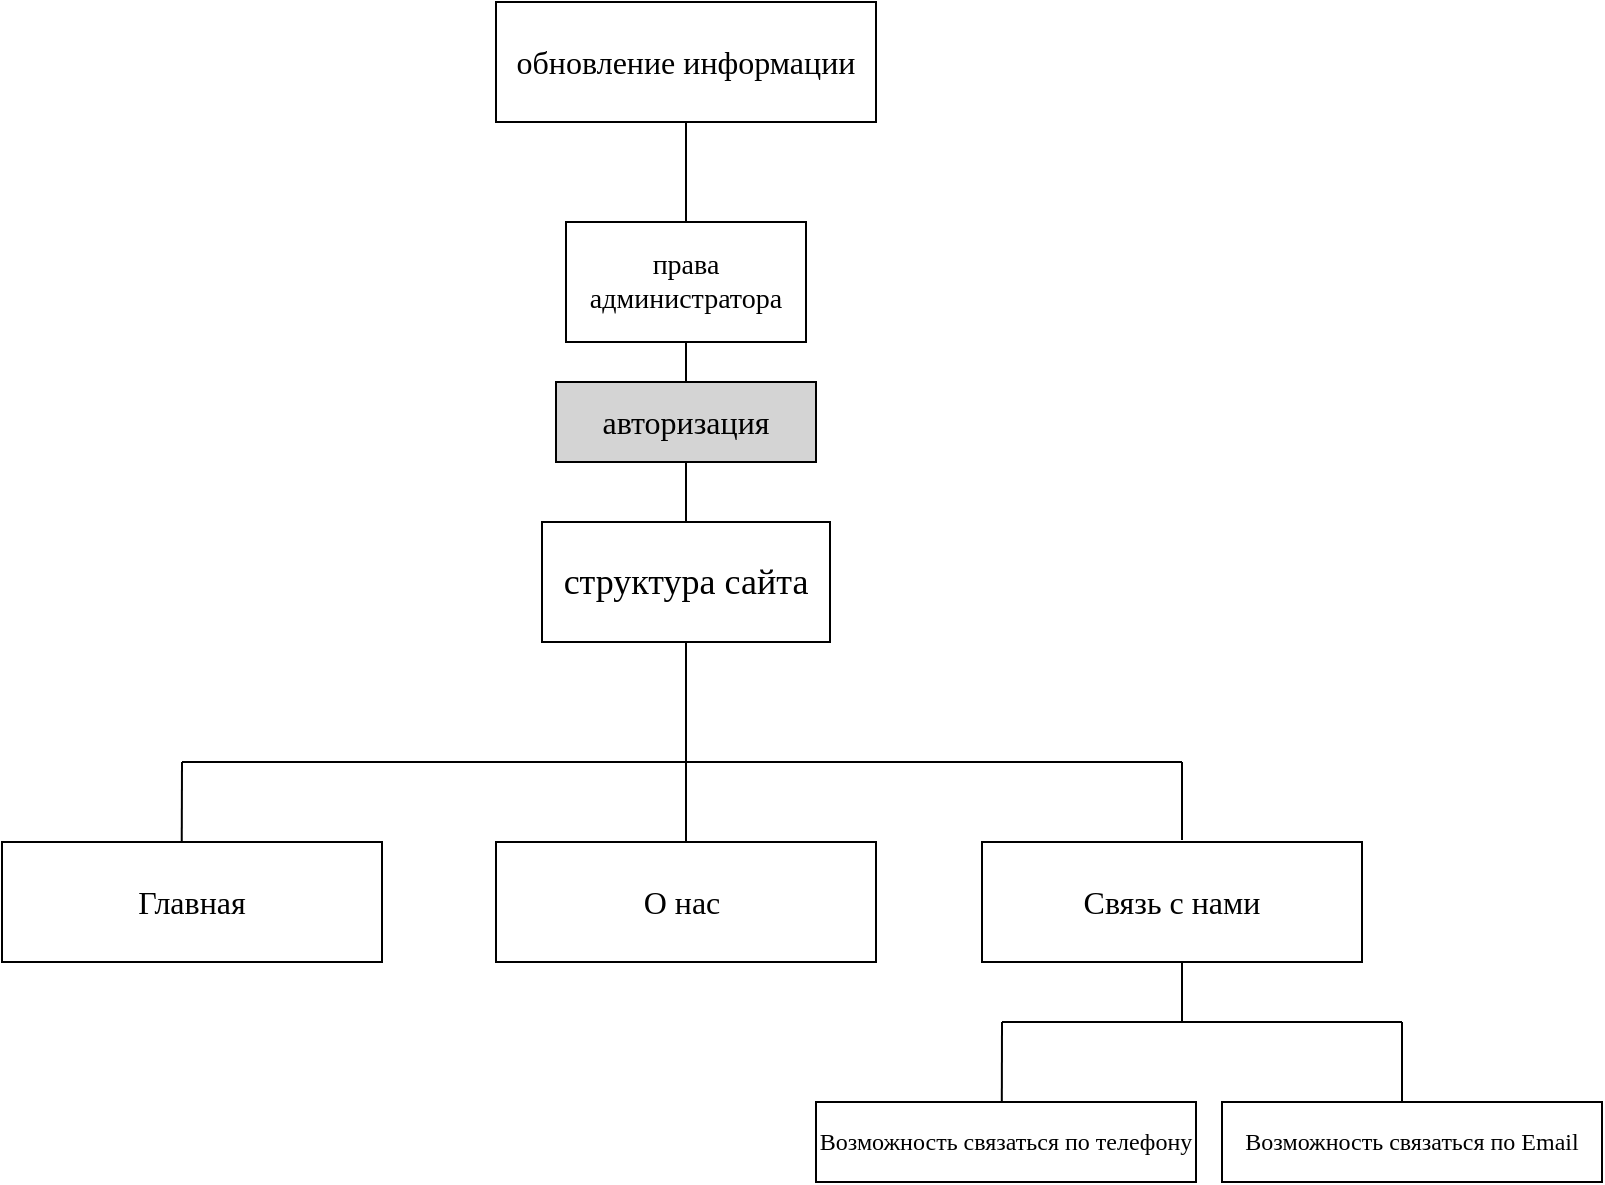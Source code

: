 <mxfile version="25.0.3">
  <diagram name="Страница — 1" id="jvwPpaEVPWip1k24CQEA">
    <mxGraphModel dx="1493" dy="1969" grid="1" gridSize="10" guides="1" tooltips="1" connect="1" arrows="1" fold="1" page="1" pageScale="1" pageWidth="827" pageHeight="1169" math="0" shadow="0">
      <root>
        <mxCell id="0" />
        <mxCell id="1" parent="0" />
        <mxCell id="TcYzCAoRCYbBHCeIGEOQ-1" value="&lt;font face=&quot;Times New Roman&quot; style=&quot;font-size: 18px;&quot;&gt;структура сайта&lt;/font&gt;" style="rounded=0;whiteSpace=wrap;html=1;" parent="1" vertex="1">
          <mxGeometry x="550" y="180" width="144" height="60" as="geometry" />
        </mxCell>
        <mxCell id="TcYzCAoRCYbBHCeIGEOQ-4" value="&lt;font face=&quot;Times New Roman, serif&quot;&gt;&lt;span style=&quot;font-size: 16px;&quot;&gt;Главная&lt;/span&gt;&lt;/font&gt;" style="rounded=0;whiteSpace=wrap;html=1;" parent="1" vertex="1">
          <mxGeometry x="280" y="340" width="190" height="60" as="geometry" />
        </mxCell>
        <mxCell id="TcYzCAoRCYbBHCeIGEOQ-7" value="&lt;font face=&quot;Times New Roman, serif&quot;&gt;&lt;span style=&quot;font-size: 16px;&quot;&gt;О нас&amp;nbsp;&lt;/span&gt;&lt;/font&gt;" style="rounded=0;whiteSpace=wrap;html=1;" parent="1" vertex="1">
          <mxGeometry x="527" y="340" width="190" height="60" as="geometry" />
        </mxCell>
        <mxCell id="TcYzCAoRCYbBHCeIGEOQ-8" value="&lt;font face=&quot;Times New Roman&quot;&gt;&lt;span style=&quot;font-size: 16px;&quot;&gt;Связь с нами&lt;/span&gt;&lt;/font&gt;" style="rounded=0;whiteSpace=wrap;html=1;" parent="1" vertex="1">
          <mxGeometry x="770" y="340" width="190" height="60" as="geometry" />
        </mxCell>
        <mxCell id="TcYzCAoRCYbBHCeIGEOQ-9" value="&lt;span style=&quot;&quot; lang=&quot;ru-BY&quot;&gt;&lt;font style=&quot;font-size: 16px;&quot; face=&quot;Times New Roman&quot;&gt;обновление информации&lt;/font&gt;&lt;/span&gt;" style="rounded=0;whiteSpace=wrap;html=1;" parent="1" vertex="1">
          <mxGeometry x="527" y="-80" width="190" height="60" as="geometry" />
        </mxCell>
        <mxCell id="TcYzCAoRCYbBHCeIGEOQ-11" value="&lt;span style=&quot;&quot; lang=&quot;ru-BY&quot;&gt;&lt;font style=&quot;font-size: 16px;&quot; face=&quot;Times New Roman&quot;&gt;авторизация&lt;/font&gt;&lt;/span&gt;" style="rounded=0;whiteSpace=wrap;html=1;fillColor=#D4D4D4;" parent="1" vertex="1">
          <mxGeometry x="557" y="110" width="130" height="40" as="geometry" />
        </mxCell>
        <mxCell id="TcYzCAoRCYbBHCeIGEOQ-12" value="&lt;font style=&quot;font-size: 14px;&quot; face=&quot;Times New Roman&quot;&gt;права администратора&lt;/font&gt;" style="rounded=0;whiteSpace=wrap;html=1;" parent="1" vertex="1">
          <mxGeometry x="562" y="30" width="120" height="60" as="geometry" />
        </mxCell>
        <mxCell id="TcYzCAoRCYbBHCeIGEOQ-13" value="" style="endArrow=none;html=1;rounded=0;entryX=0.5;entryY=1;entryDx=0;entryDy=0;" parent="1" target="TcYzCAoRCYbBHCeIGEOQ-1" edge="1">
          <mxGeometry width="50" height="50" relative="1" as="geometry">
            <mxPoint x="622" y="300" as="sourcePoint" />
            <mxPoint x="590" y="200" as="targetPoint" />
          </mxGeometry>
        </mxCell>
        <mxCell id="TcYzCAoRCYbBHCeIGEOQ-14" value="" style="endArrow=none;html=1;rounded=0;" parent="1" edge="1">
          <mxGeometry width="50" height="50" relative="1" as="geometry">
            <mxPoint x="370" y="300" as="sourcePoint" />
            <mxPoint x="870" y="300" as="targetPoint" />
          </mxGeometry>
        </mxCell>
        <mxCell id="TcYzCAoRCYbBHCeIGEOQ-15" value="" style="endArrow=none;html=1;rounded=0;" parent="1" edge="1">
          <mxGeometry width="50" height="50" relative="1" as="geometry">
            <mxPoint x="870" y="339" as="sourcePoint" />
            <mxPoint x="870" y="300" as="targetPoint" />
            <Array as="points">
              <mxPoint x="870" y="320" />
              <mxPoint x="870" y="310" />
            </Array>
          </mxGeometry>
        </mxCell>
        <mxCell id="TcYzCAoRCYbBHCeIGEOQ-16" value="" style="endArrow=none;html=1;rounded=0;entryX=0.473;entryY=0.004;entryDx=0;entryDy=0;entryPerimeter=0;" parent="1" target="TcYzCAoRCYbBHCeIGEOQ-4" edge="1">
          <mxGeometry width="50" height="50" relative="1" as="geometry">
            <mxPoint x="370" y="300" as="sourcePoint" />
            <mxPoint x="370" y="330" as="targetPoint" />
          </mxGeometry>
        </mxCell>
        <mxCell id="TcYzCAoRCYbBHCeIGEOQ-17" value="" style="endArrow=none;html=1;rounded=0;" parent="1" target="TcYzCAoRCYbBHCeIGEOQ-7" edge="1">
          <mxGeometry width="50" height="50" relative="1" as="geometry">
            <mxPoint x="622" y="300" as="sourcePoint" />
            <mxPoint x="600" y="330" as="targetPoint" />
          </mxGeometry>
        </mxCell>
        <mxCell id="TcYzCAoRCYbBHCeIGEOQ-22" value="" style="endArrow=none;html=1;rounded=0;entryX=0.5;entryY=0;entryDx=0;entryDy=0;exitX=0.5;exitY=1;exitDx=0;exitDy=0;" parent="1" source="TcYzCAoRCYbBHCeIGEOQ-11" target="TcYzCAoRCYbBHCeIGEOQ-1" edge="1">
          <mxGeometry width="50" height="50" relative="1" as="geometry">
            <mxPoint x="710" y="180" as="sourcePoint" />
            <mxPoint x="760" y="130" as="targetPoint" />
          </mxGeometry>
        </mxCell>
        <mxCell id="TcYzCAoRCYbBHCeIGEOQ-23" value="" style="endArrow=none;html=1;rounded=0;entryX=0.5;entryY=0;entryDx=0;entryDy=0;exitX=0.5;exitY=1;exitDx=0;exitDy=0;" parent="1" source="TcYzCAoRCYbBHCeIGEOQ-12" target="TcYzCAoRCYbBHCeIGEOQ-11" edge="1">
          <mxGeometry width="50" height="50" relative="1" as="geometry">
            <mxPoint x="710" y="180" as="sourcePoint" />
            <mxPoint x="760" y="130" as="targetPoint" />
          </mxGeometry>
        </mxCell>
        <mxCell id="TcYzCAoRCYbBHCeIGEOQ-26" value="" style="endArrow=none;html=1;rounded=0;entryX=0.5;entryY=0;entryDx=0;entryDy=0;" parent="1" target="TcYzCAoRCYbBHCeIGEOQ-12" edge="1">
          <mxGeometry width="50" height="50" relative="1" as="geometry">
            <mxPoint x="622" y="10" as="sourcePoint" />
            <mxPoint x="760" y="130" as="targetPoint" />
          </mxGeometry>
        </mxCell>
        <mxCell id="TcYzCAoRCYbBHCeIGEOQ-28" value="" style="endArrow=none;html=1;rounded=0;entryX=0.5;entryY=1;entryDx=0;entryDy=0;" parent="1" target="TcYzCAoRCYbBHCeIGEOQ-9" edge="1">
          <mxGeometry width="50" height="50" relative="1" as="geometry">
            <mxPoint x="622" y="10" as="sourcePoint" />
            <mxPoint x="760" y="100" as="targetPoint" />
          </mxGeometry>
        </mxCell>
        <mxCell id="ljmjp8mv7ueXilA3ISXA-2" value="&lt;font face=&quot;Times New Roman&quot;&gt;Возможность связаться по Email&lt;/font&gt;" style="rounded=0;whiteSpace=wrap;html=1;" parent="1" vertex="1">
          <mxGeometry x="890" y="470" width="190" height="40" as="geometry" />
        </mxCell>
        <mxCell id="ljmjp8mv7ueXilA3ISXA-7" value="" style="endArrow=none;html=1;rounded=0;" parent="1" edge="1">
          <mxGeometry width="50" height="50" relative="1" as="geometry">
            <mxPoint x="870" y="430" as="sourcePoint" />
            <mxPoint x="870" y="400" as="targetPoint" />
          </mxGeometry>
        </mxCell>
        <mxCell id="R47XSvzT07dpJRXA6VLY-6" value="&lt;font face=&quot;Times New Roman&quot;&gt;Возможность связаться по телефону&lt;/font&gt;" style="rounded=0;whiteSpace=wrap;html=1;" vertex="1" parent="1">
          <mxGeometry x="687" y="470" width="190" height="40" as="geometry" />
        </mxCell>
        <mxCell id="R47XSvzT07dpJRXA6VLY-7" value="" style="endArrow=none;html=1;rounded=0;" edge="1" parent="1">
          <mxGeometry width="50" height="50" relative="1" as="geometry">
            <mxPoint x="980" y="430" as="sourcePoint" />
            <mxPoint x="780" y="430" as="targetPoint" />
          </mxGeometry>
        </mxCell>
        <mxCell id="R47XSvzT07dpJRXA6VLY-8" value="" style="endArrow=none;html=1;rounded=0;exitX=0.489;exitY=0.003;exitDx=0;exitDy=0;exitPerimeter=0;" edge="1" parent="1" source="R47XSvzT07dpJRXA6VLY-6">
          <mxGeometry width="50" height="50" relative="1" as="geometry">
            <mxPoint x="780" y="460" as="sourcePoint" />
            <mxPoint x="780" y="430" as="targetPoint" />
          </mxGeometry>
        </mxCell>
        <mxCell id="R47XSvzT07dpJRXA6VLY-9" value="" style="endArrow=none;html=1;rounded=0;" edge="1" parent="1">
          <mxGeometry width="50" height="50" relative="1" as="geometry">
            <mxPoint x="980" y="470" as="sourcePoint" />
            <mxPoint x="980" y="430" as="targetPoint" />
          </mxGeometry>
        </mxCell>
      </root>
    </mxGraphModel>
  </diagram>
</mxfile>
